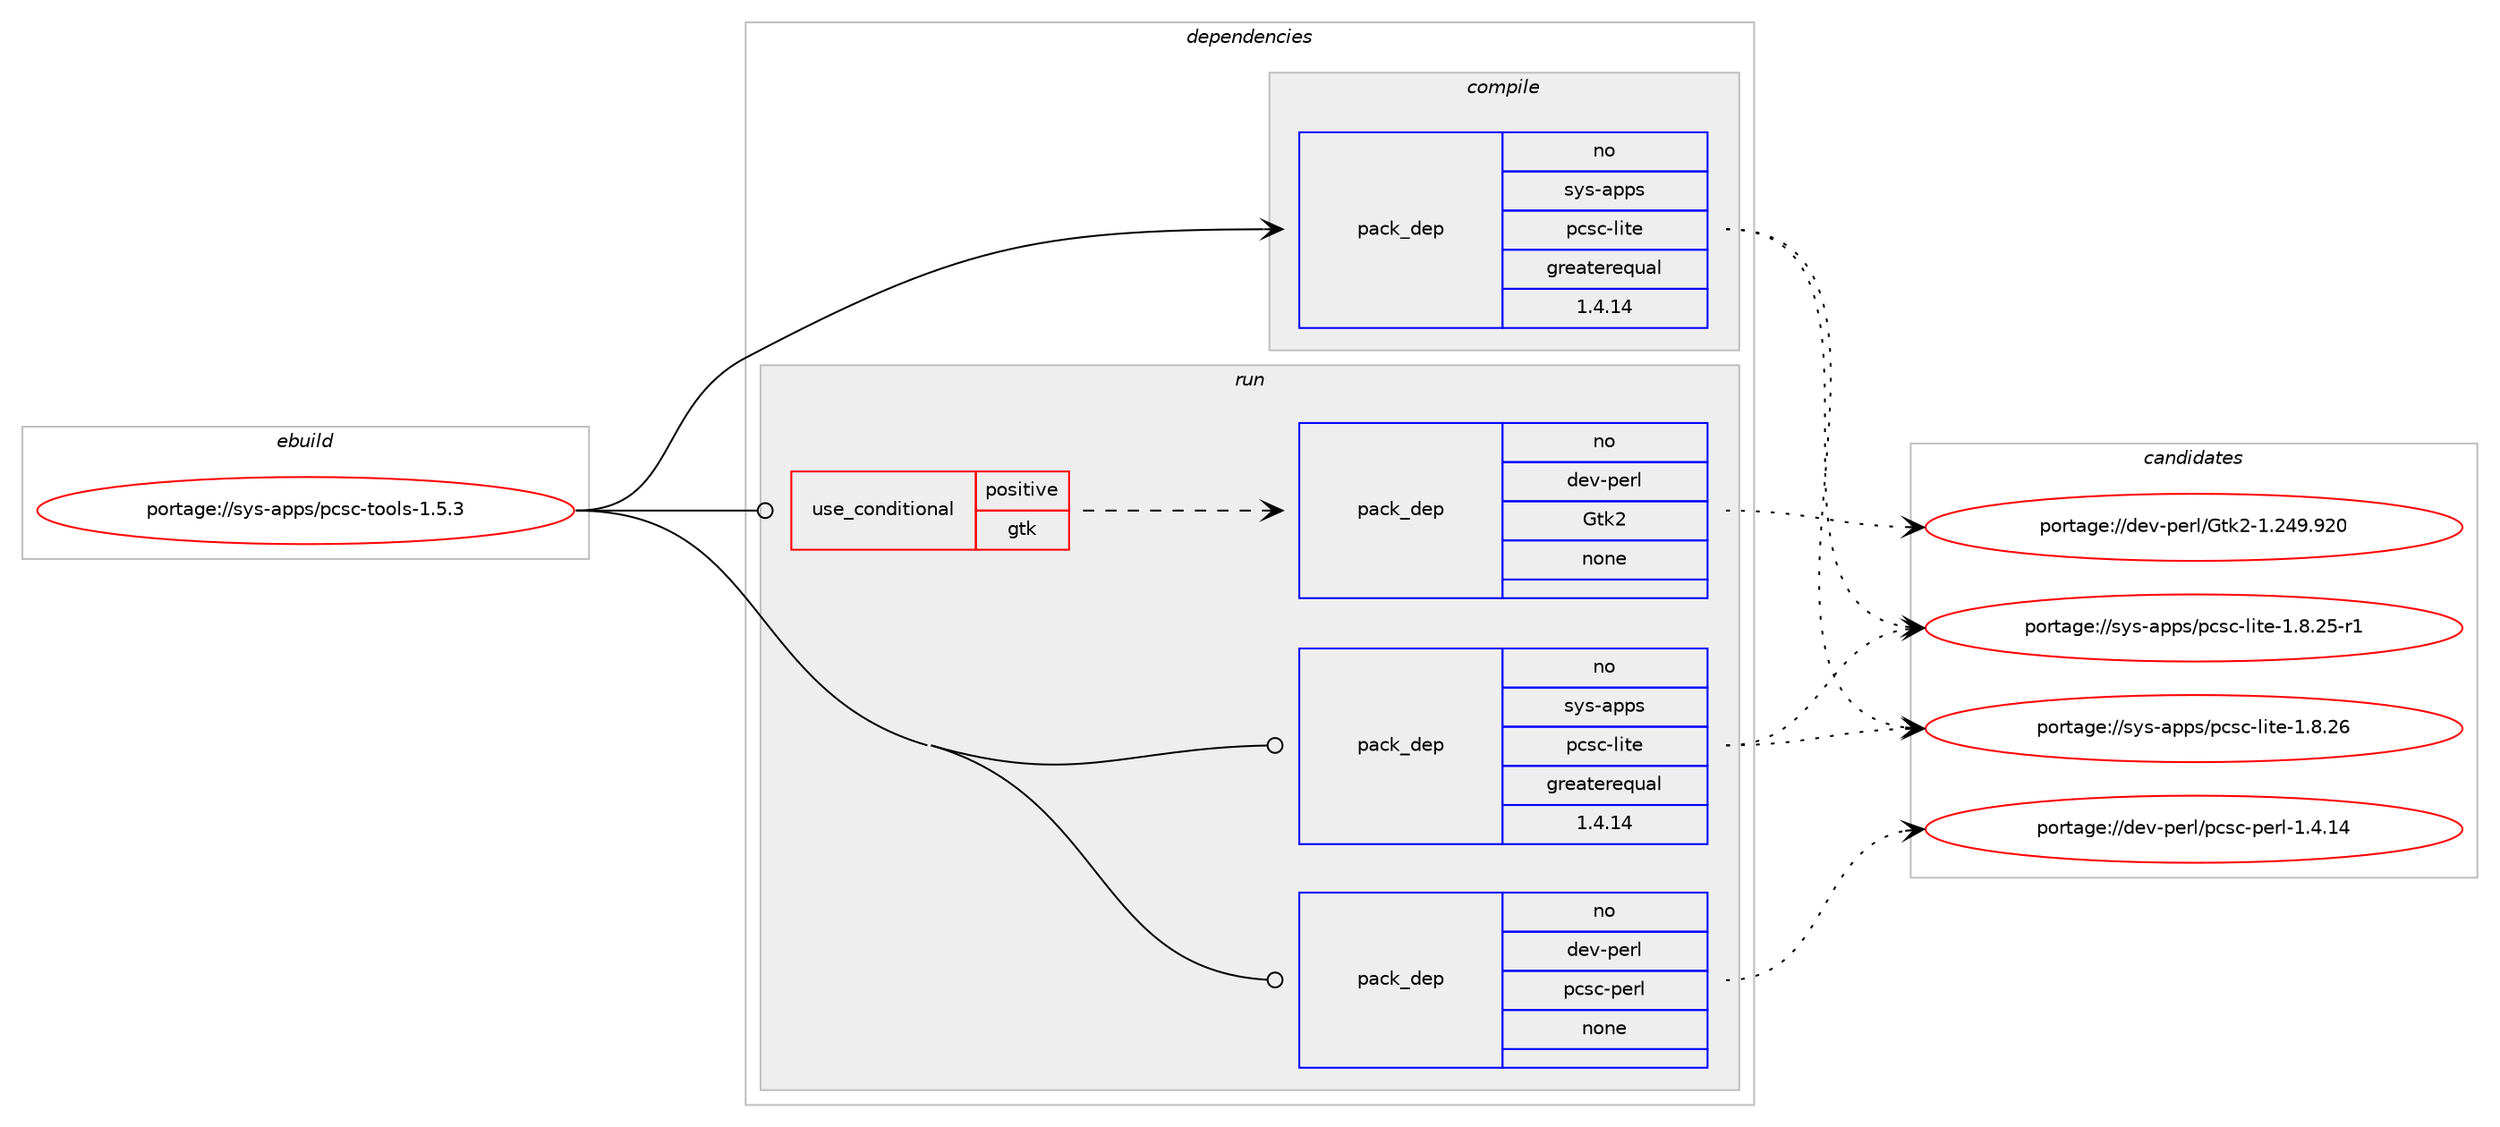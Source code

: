 digraph prolog {

# *************
# Graph options
# *************

newrank=true;
concentrate=true;
compound=true;
graph [rankdir=LR,fontname=Helvetica,fontsize=10,ranksep=1.5];#, ranksep=2.5, nodesep=0.2];
edge  [arrowhead=vee];
node  [fontname=Helvetica,fontsize=10];

# **********
# The ebuild
# **********

subgraph cluster_leftcol {
color=gray;
rank=same;
label=<<i>ebuild</i>>;
id [label="portage://sys-apps/pcsc-tools-1.5.3", color=red, width=4, href="../sys-apps/pcsc-tools-1.5.3.svg"];
}

# ****************
# The dependencies
# ****************

subgraph cluster_midcol {
color=gray;
label=<<i>dependencies</i>>;
subgraph cluster_compile {
fillcolor="#eeeeee";
style=filled;
label=<<i>compile</i>>;
subgraph pack43497 {
dependency56791 [label=<<TABLE BORDER="0" CELLBORDER="1" CELLSPACING="0" CELLPADDING="4" WIDTH="220"><TR><TD ROWSPAN="6" CELLPADDING="30">pack_dep</TD></TR><TR><TD WIDTH="110">no</TD></TR><TR><TD>sys-apps</TD></TR><TR><TD>pcsc-lite</TD></TR><TR><TD>greaterequal</TD></TR><TR><TD>1.4.14</TD></TR></TABLE>>, shape=none, color=blue];
}
id:e -> dependency56791:w [weight=20,style="solid",arrowhead="vee"];
}
subgraph cluster_compileandrun {
fillcolor="#eeeeee";
style=filled;
label=<<i>compile and run</i>>;
}
subgraph cluster_run {
fillcolor="#eeeeee";
style=filled;
label=<<i>run</i>>;
subgraph cond12030 {
dependency56792 [label=<<TABLE BORDER="0" CELLBORDER="1" CELLSPACING="0" CELLPADDING="4"><TR><TD ROWSPAN="3" CELLPADDING="10">use_conditional</TD></TR><TR><TD>positive</TD></TR><TR><TD>gtk</TD></TR></TABLE>>, shape=none, color=red];
subgraph pack43498 {
dependency56793 [label=<<TABLE BORDER="0" CELLBORDER="1" CELLSPACING="0" CELLPADDING="4" WIDTH="220"><TR><TD ROWSPAN="6" CELLPADDING="30">pack_dep</TD></TR><TR><TD WIDTH="110">no</TD></TR><TR><TD>dev-perl</TD></TR><TR><TD>Gtk2</TD></TR><TR><TD>none</TD></TR><TR><TD></TD></TR></TABLE>>, shape=none, color=blue];
}
dependency56792:e -> dependency56793:w [weight=20,style="dashed",arrowhead="vee"];
}
id:e -> dependency56792:w [weight=20,style="solid",arrowhead="odot"];
subgraph pack43499 {
dependency56794 [label=<<TABLE BORDER="0" CELLBORDER="1" CELLSPACING="0" CELLPADDING="4" WIDTH="220"><TR><TD ROWSPAN="6" CELLPADDING="30">pack_dep</TD></TR><TR><TD WIDTH="110">no</TD></TR><TR><TD>dev-perl</TD></TR><TR><TD>pcsc-perl</TD></TR><TR><TD>none</TD></TR><TR><TD></TD></TR></TABLE>>, shape=none, color=blue];
}
id:e -> dependency56794:w [weight=20,style="solid",arrowhead="odot"];
subgraph pack43500 {
dependency56795 [label=<<TABLE BORDER="0" CELLBORDER="1" CELLSPACING="0" CELLPADDING="4" WIDTH="220"><TR><TD ROWSPAN="6" CELLPADDING="30">pack_dep</TD></TR><TR><TD WIDTH="110">no</TD></TR><TR><TD>sys-apps</TD></TR><TR><TD>pcsc-lite</TD></TR><TR><TD>greaterequal</TD></TR><TR><TD>1.4.14</TD></TR></TABLE>>, shape=none, color=blue];
}
id:e -> dependency56795:w [weight=20,style="solid",arrowhead="odot"];
}
}

# **************
# The candidates
# **************

subgraph cluster_choices {
rank=same;
color=gray;
label=<<i>candidates</i>>;

subgraph choice43497 {
color=black;
nodesep=1;
choice11512111545971121121154711299115994510810511610145494656465054 [label="portage://sys-apps/pcsc-lite-1.8.26", color=red, width=4,href="../sys-apps/pcsc-lite-1.8.26.svg"];
choice115121115459711211211547112991159945108105116101454946564650534511449 [label="portage://sys-apps/pcsc-lite-1.8.25-r1", color=red, width=4,href="../sys-apps/pcsc-lite-1.8.25-r1.svg"];
dependency56791:e -> choice11512111545971121121154711299115994510810511610145494656465054:w [style=dotted,weight="100"];
dependency56791:e -> choice115121115459711211211547112991159945108105116101454946564650534511449:w [style=dotted,weight="100"];
}
subgraph choice43498 {
color=black;
nodesep=1;
choice1001011184511210111410847711161075045494650525746575048 [label="portage://dev-perl/Gtk2-1.249.920", color=red, width=4,href="../dev-perl/Gtk2-1.249.920.svg"];
dependency56793:e -> choice1001011184511210111410847711161075045494650525746575048:w [style=dotted,weight="100"];
}
subgraph choice43499 {
color=black;
nodesep=1;
choice100101118451121011141084711299115994511210111410845494652464952 [label="portage://dev-perl/pcsc-perl-1.4.14", color=red, width=4,href="../dev-perl/pcsc-perl-1.4.14.svg"];
dependency56794:e -> choice100101118451121011141084711299115994511210111410845494652464952:w [style=dotted,weight="100"];
}
subgraph choice43500 {
color=black;
nodesep=1;
choice11512111545971121121154711299115994510810511610145494656465054 [label="portage://sys-apps/pcsc-lite-1.8.26", color=red, width=4,href="../sys-apps/pcsc-lite-1.8.26.svg"];
choice115121115459711211211547112991159945108105116101454946564650534511449 [label="portage://sys-apps/pcsc-lite-1.8.25-r1", color=red, width=4,href="../sys-apps/pcsc-lite-1.8.25-r1.svg"];
dependency56795:e -> choice11512111545971121121154711299115994510810511610145494656465054:w [style=dotted,weight="100"];
dependency56795:e -> choice115121115459711211211547112991159945108105116101454946564650534511449:w [style=dotted,weight="100"];
}
}

}
